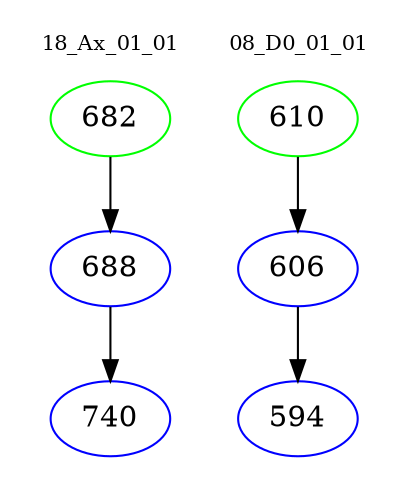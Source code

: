 digraph{
subgraph cluster_0 {
color = white
label = "18_Ax_01_01";
fontsize=10;
T0_682 [label="682", color="green"]
T0_682 -> T0_688 [color="black"]
T0_688 [label="688", color="blue"]
T0_688 -> T0_740 [color="black"]
T0_740 [label="740", color="blue"]
}
subgraph cluster_1 {
color = white
label = "08_D0_01_01";
fontsize=10;
T1_610 [label="610", color="green"]
T1_610 -> T1_606 [color="black"]
T1_606 [label="606", color="blue"]
T1_606 -> T1_594 [color="black"]
T1_594 [label="594", color="blue"]
}
}
